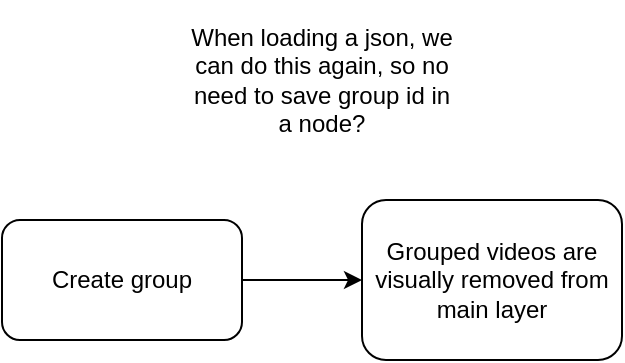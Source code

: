 <mxfile>
    <diagram id="luoofye_INjiw0dFHsjG" name="Page-1">
        <mxGraphModel dx="1074" dy="1344" grid="1" gridSize="10" guides="1" tooltips="1" connect="1" arrows="1" fold="1" page="1" pageScale="1" pageWidth="827" pageHeight="1169" math="0" shadow="0">
            <root>
                <mxCell id="0"/>
                <mxCell id="1" parent="0"/>
                <mxCell id="11" style="edgeStyle=orthogonalEdgeStyle;rounded=0;orthogonalLoop=1;jettySize=auto;html=1;entryX=0;entryY=0.5;entryDx=0;entryDy=0;" edge="1" parent="1" source="9" target="10">
                    <mxGeometry relative="1" as="geometry"/>
                </mxCell>
                <mxCell id="9" value="Create group" style="rounded=1;whiteSpace=wrap;html=1;" vertex="1" parent="1">
                    <mxGeometry x="10" y="130" width="120" height="60" as="geometry"/>
                </mxCell>
                <mxCell id="10" value="Grouped videos are visually removed from main layer" style="rounded=1;whiteSpace=wrap;html=1;" vertex="1" parent="1">
                    <mxGeometry x="190" y="120" width="130" height="80" as="geometry"/>
                </mxCell>
                <mxCell id="17" value="When loading a json, we can do this again, so no need to save group id in a node?" style="text;html=1;strokeColor=none;fillColor=none;align=center;verticalAlign=middle;whiteSpace=wrap;rounded=0;" vertex="1" parent="1">
                    <mxGeometry x="100" y="20" width="140" height="80" as="geometry"/>
                </mxCell>
            </root>
        </mxGraphModel>
    </diagram>
</mxfile>